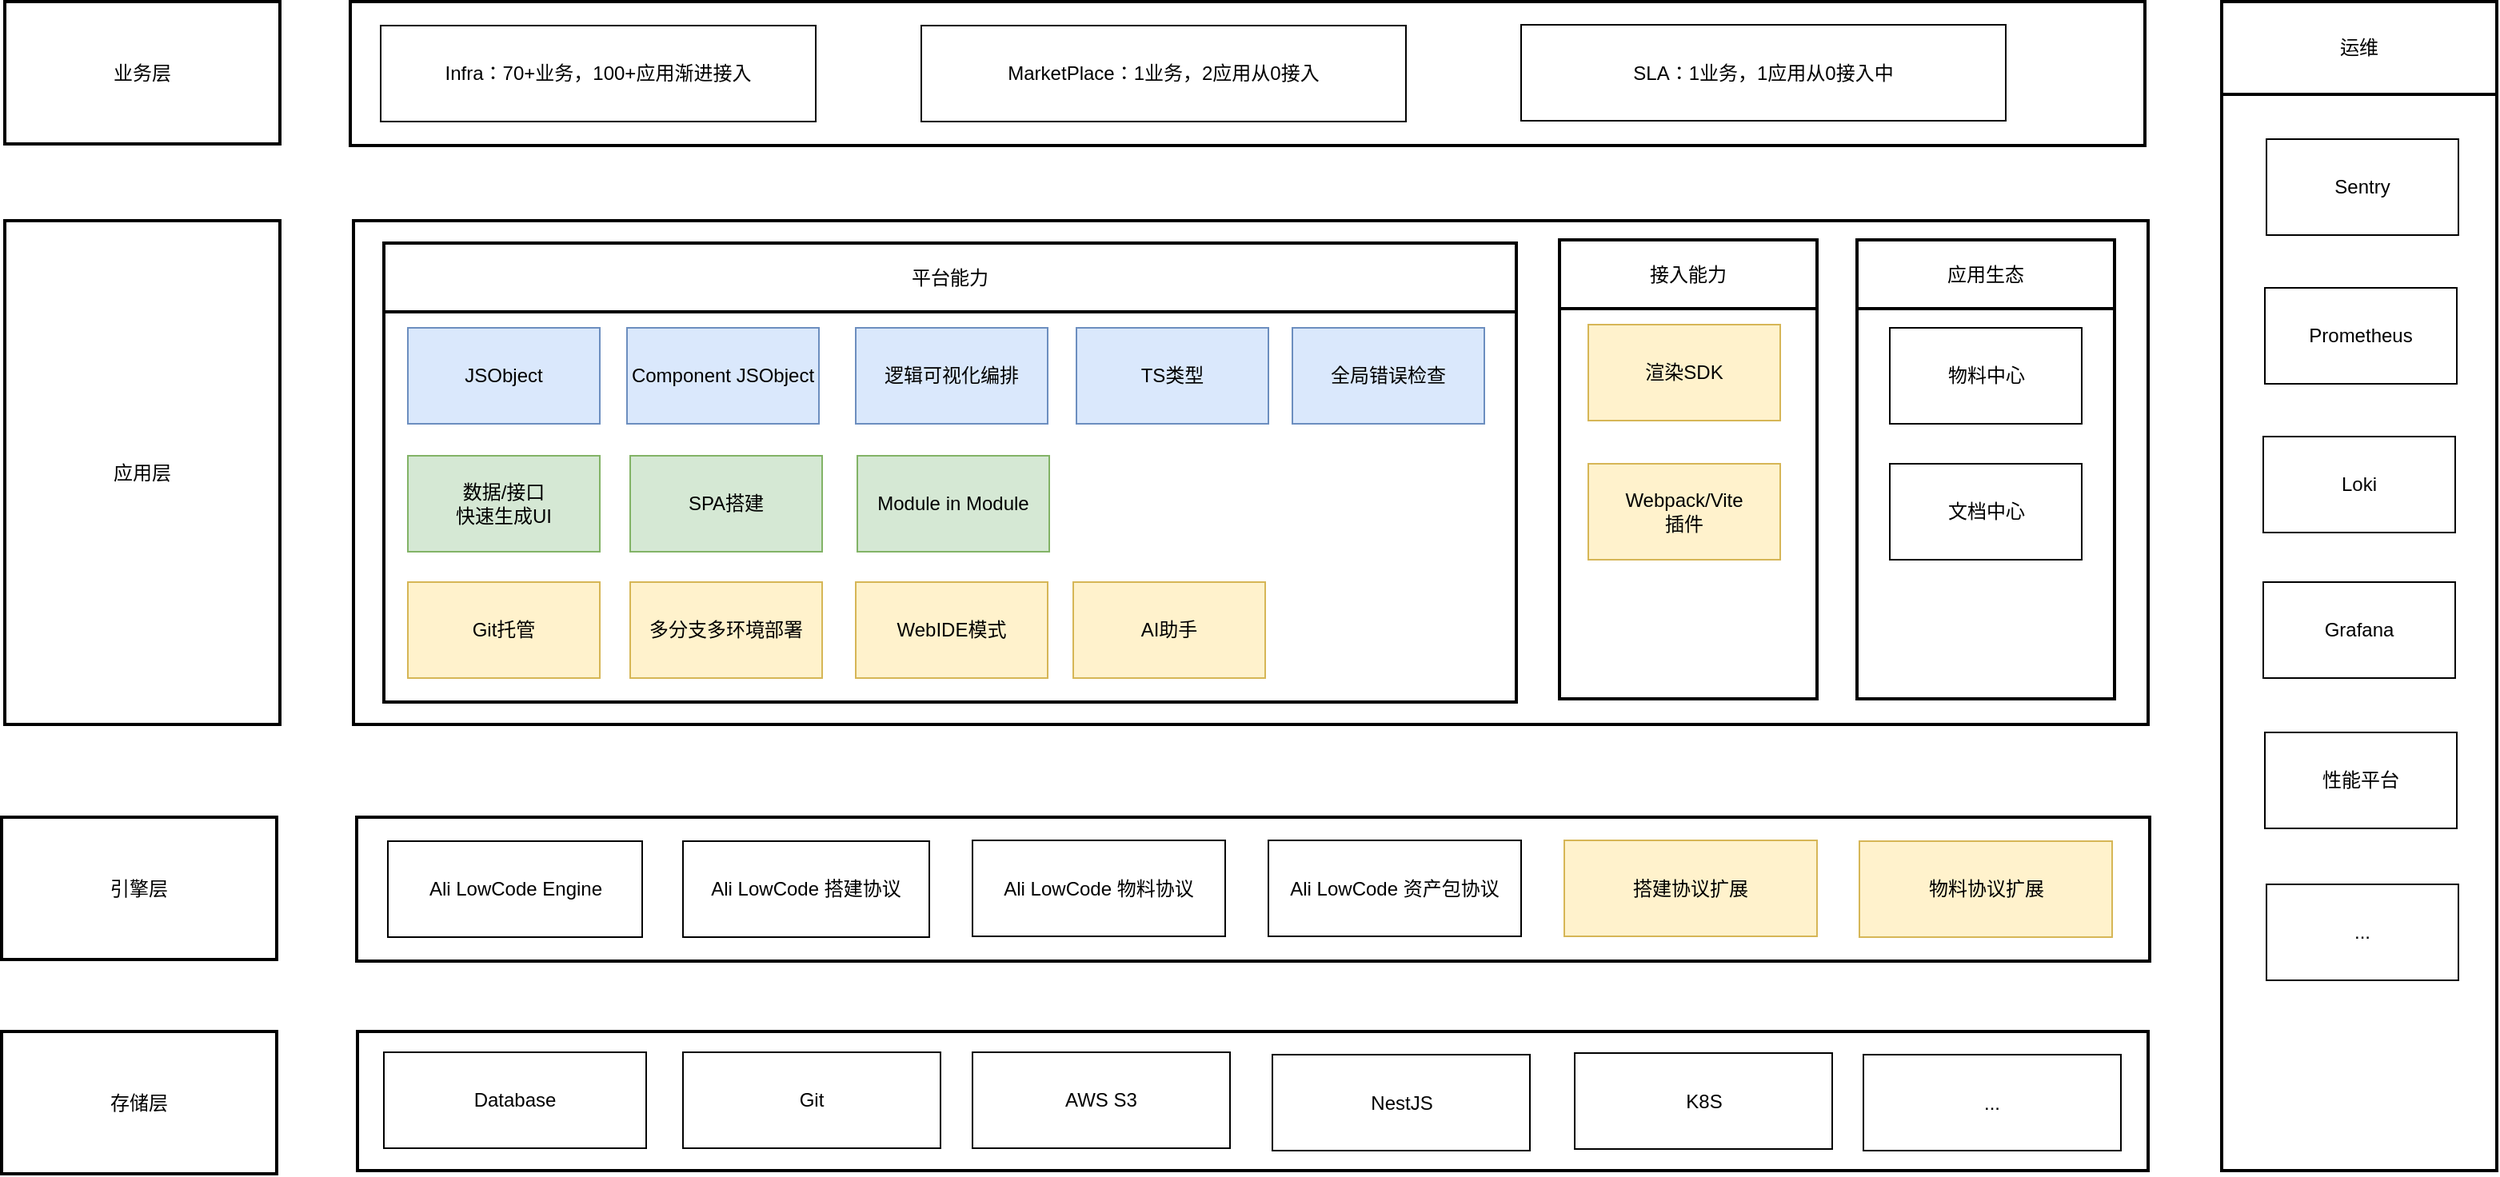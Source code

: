 <mxfile version="28.1.0">
  <diagram name="第 1 页" id="iD8nOiVaI7FNQa0ykPru">
    <mxGraphModel dx="2066" dy="1068" grid="0" gridSize="10" guides="1" tooltips="1" connect="1" arrows="1" fold="1" page="0" pageScale="1" pageWidth="827" pageHeight="1169" math="0" shadow="0">
      <root>
        <mxCell id="0" />
        <mxCell id="1" parent="0" />
        <mxCell id="P6B6IK8A87WF3uyFW7dz-1" value="" style="rounded=0;whiteSpace=wrap;html=1;strokeWidth=2;" parent="1" vertex="1">
          <mxGeometry x="552.5" y="974" width="1119.5" height="87" as="geometry" />
        </mxCell>
        <mxCell id="P6B6IK8A87WF3uyFW7dz-2" value="" style="rounded=0;whiteSpace=wrap;html=1;strokeWidth=2;" parent="1" vertex="1">
          <mxGeometry x="550" y="467" width="1122" height="315" as="geometry" />
        </mxCell>
        <mxCell id="P6B6IK8A87WF3uyFW7dz-3" value="" style="rounded=0;whiteSpace=wrap;html=1;strokeWidth=2;" parent="1" vertex="1">
          <mxGeometry x="552" y="840" width="1121" height="90" as="geometry" />
        </mxCell>
        <mxCell id="P6B6IK8A87WF3uyFW7dz-4" value="Database" style="rounded=0;whiteSpace=wrap;html=1;strokeWidth=1;" parent="1" vertex="1">
          <mxGeometry x="569" y="987" width="164" height="60" as="geometry" />
        </mxCell>
        <mxCell id="P6B6IK8A87WF3uyFW7dz-5" value="Git" style="rounded=0;whiteSpace=wrap;html=1;strokeWidth=1;" parent="1" vertex="1">
          <mxGeometry x="756" y="987" width="161" height="60" as="geometry" />
        </mxCell>
        <mxCell id="P6B6IK8A87WF3uyFW7dz-6" value="AWS S3" style="rounded=0;whiteSpace=wrap;html=1;strokeWidth=1;" parent="1" vertex="1">
          <mxGeometry x="937" y="987" width="161" height="60" as="geometry" />
        </mxCell>
        <mxCell id="P6B6IK8A87WF3uyFW7dz-7" value="NestJS" style="rounded=0;whiteSpace=wrap;html=1;strokeWidth=1;" parent="1" vertex="1">
          <mxGeometry x="1124.5" y="988.5" width="161" height="60" as="geometry" />
        </mxCell>
        <mxCell id="P6B6IK8A87WF3uyFW7dz-8" value="K8S" style="rounded=0;whiteSpace=wrap;html=1;strokeWidth=1;" parent="1" vertex="1">
          <mxGeometry x="1313.5" y="987.5" width="161" height="60" as="geometry" />
        </mxCell>
        <mxCell id="P6B6IK8A87WF3uyFW7dz-9" value="存储层" style="rounded=0;whiteSpace=wrap;html=1;strokeWidth=2;" parent="1" vertex="1">
          <mxGeometry x="330" y="974" width="172" height="89" as="geometry" />
        </mxCell>
        <mxCell id="P6B6IK8A87WF3uyFW7dz-10" value="引擎层" style="rounded=0;whiteSpace=wrap;html=1;strokeWidth=2;" parent="1" vertex="1">
          <mxGeometry x="330" y="840" width="172" height="89" as="geometry" />
        </mxCell>
        <mxCell id="P6B6IK8A87WF3uyFW7dz-11" value="Ali LowCode Engine" style="rounded=0;whiteSpace=wrap;html=1;" parent="1" vertex="1">
          <mxGeometry x="571.5" y="855" width="159" height="60" as="geometry" />
        </mxCell>
        <mxCell id="P6B6IK8A87WF3uyFW7dz-12" value="Ali LowCode 搭建协议" style="rounded=0;whiteSpace=wrap;html=1;" parent="1" vertex="1">
          <mxGeometry x="756" y="855" width="154" height="60" as="geometry" />
        </mxCell>
        <mxCell id="P6B6IK8A87WF3uyFW7dz-13" value="Ali LowCode 物料协议" style="rounded=0;whiteSpace=wrap;html=1;" parent="1" vertex="1">
          <mxGeometry x="937" y="854.5" width="158" height="60" as="geometry" />
        </mxCell>
        <mxCell id="P6B6IK8A87WF3uyFW7dz-14" value="Ali LowCode 资产包协议" style="rounded=0;whiteSpace=wrap;html=1;" parent="1" vertex="1">
          <mxGeometry x="1122" y="854.5" width="158" height="60" as="geometry" />
        </mxCell>
        <mxCell id="P6B6IK8A87WF3uyFW7dz-15" value="搭建协议扩展" style="rounded=0;whiteSpace=wrap;html=1;fillColor=#fff2cc;strokeColor=#d6b656;" parent="1" vertex="1">
          <mxGeometry x="1307" y="854.5" width="158" height="60" as="geometry" />
        </mxCell>
        <mxCell id="P6B6IK8A87WF3uyFW7dz-16" value="物料协议扩展" style="rounded=0;whiteSpace=wrap;html=1;fillColor=#fff2cc;strokeColor=#d6b656;" parent="1" vertex="1">
          <mxGeometry x="1491.5" y="855" width="158" height="60" as="geometry" />
        </mxCell>
        <mxCell id="P6B6IK8A87WF3uyFW7dz-17" value="应用层" style="rounded=0;whiteSpace=wrap;html=1;strokeWidth=2;" parent="1" vertex="1">
          <mxGeometry x="332" y="467" width="172" height="315" as="geometry" />
        </mxCell>
        <mxCell id="P6B6IK8A87WF3uyFW7dz-18" value="..." style="rounded=0;whiteSpace=wrap;html=1;strokeWidth=1;" parent="1" vertex="1">
          <mxGeometry x="1494" y="988.5" width="161" height="60" as="geometry" />
        </mxCell>
        <mxCell id="P6B6IK8A87WF3uyFW7dz-19" value="" style="rounded=0;whiteSpace=wrap;html=1;strokeWidth=2;" parent="1" vertex="1">
          <mxGeometry x="569" y="481" width="708" height="287" as="geometry" />
        </mxCell>
        <mxCell id="P6B6IK8A87WF3uyFW7dz-20" value="平台能力" style="rounded=0;whiteSpace=wrap;html=1;strokeWidth=2;" parent="1" vertex="1">
          <mxGeometry x="569" y="481" width="708" height="43" as="geometry" />
        </mxCell>
        <mxCell id="P6B6IK8A87WF3uyFW7dz-21" value="JSObject" style="rounded=0;whiteSpace=wrap;html=1;fillColor=#dae8fc;strokeColor=#6c8ebf;" parent="1" vertex="1">
          <mxGeometry x="584" y="534" width="120" height="60" as="geometry" />
        </mxCell>
        <mxCell id="P6B6IK8A87WF3uyFW7dz-22" value="Component JSObject" style="rounded=0;whiteSpace=wrap;html=1;fillColor=#dae8fc;strokeColor=#6c8ebf;" parent="1" vertex="1">
          <mxGeometry x="721" y="534" width="120" height="60" as="geometry" />
        </mxCell>
        <mxCell id="P6B6IK8A87WF3uyFW7dz-23" value="TS类型" style="rounded=0;whiteSpace=wrap;html=1;fillColor=#dae8fc;strokeColor=#6c8ebf;" parent="1" vertex="1">
          <mxGeometry x="1002" y="534" width="120" height="60" as="geometry" />
        </mxCell>
        <mxCell id="P6B6IK8A87WF3uyFW7dz-24" value="Git托管" style="rounded=0;whiteSpace=wrap;html=1;fillColor=#fff2cc;strokeColor=#d6b656;" parent="1" vertex="1">
          <mxGeometry x="584" y="693" width="120" height="60" as="geometry" />
        </mxCell>
        <mxCell id="P6B6IK8A87WF3uyFW7dz-25" value="全局错误检查" style="rounded=0;whiteSpace=wrap;html=1;fillColor=#dae8fc;strokeColor=#6c8ebf;" parent="1" vertex="1">
          <mxGeometry x="1137" y="534" width="120" height="60" as="geometry" />
        </mxCell>
        <mxCell id="P6B6IK8A87WF3uyFW7dz-26" value="数据/接口&lt;div&gt;快速生成UI&lt;/div&gt;" style="rounded=0;whiteSpace=wrap;html=1;fillColor=#d5e8d4;strokeColor=#82b366;" parent="1" vertex="1">
          <mxGeometry x="584" y="614" width="120" height="60" as="geometry" />
        </mxCell>
        <mxCell id="P6B6IK8A87WF3uyFW7dz-27" value="多分支多环境部署" style="rounded=0;whiteSpace=wrap;html=1;fillColor=#fff2cc;strokeColor=#d6b656;" parent="1" vertex="1">
          <mxGeometry x="723" y="693" width="120" height="60" as="geometry" />
        </mxCell>
        <mxCell id="P6B6IK8A87WF3uyFW7dz-28" value="" style="rounded=0;whiteSpace=wrap;html=1;strokeWidth=2;" parent="1" vertex="1">
          <mxGeometry x="1304" y="479" width="161" height="287" as="geometry" />
        </mxCell>
        <mxCell id="P6B6IK8A87WF3uyFW7dz-29" value="接入能力" style="rounded=0;whiteSpace=wrap;html=1;strokeWidth=2;" parent="1" vertex="1">
          <mxGeometry x="1304" y="479" width="161" height="43" as="geometry" />
        </mxCell>
        <mxCell id="P6B6IK8A87WF3uyFW7dz-30" value="逻辑可视化编排" style="rounded=0;whiteSpace=wrap;html=1;fillColor=#dae8fc;strokeColor=#6c8ebf;" parent="1" vertex="1">
          <mxGeometry x="864" y="534" width="120" height="60" as="geometry" />
        </mxCell>
        <mxCell id="P6B6IK8A87WF3uyFW7dz-31" value="WebIDE模式" style="rounded=0;whiteSpace=wrap;html=1;fillColor=#fff2cc;strokeColor=#d6b656;" parent="1" vertex="1">
          <mxGeometry x="864" y="693" width="120" height="60" as="geometry" />
        </mxCell>
        <mxCell id="P6B6IK8A87WF3uyFW7dz-32" value="渲染SDK" style="rounded=0;whiteSpace=wrap;html=1;fillColor=#fff2cc;strokeColor=#d6b656;" parent="1" vertex="1">
          <mxGeometry x="1322" y="532" width="120" height="60" as="geometry" />
        </mxCell>
        <mxCell id="P6B6IK8A87WF3uyFW7dz-33" value="Webpack/Vite&lt;div&gt;插件&lt;/div&gt;" style="rounded=0;whiteSpace=wrap;html=1;fillColor=#fff2cc;strokeColor=#d6b656;" parent="1" vertex="1">
          <mxGeometry x="1322" y="619" width="120" height="60" as="geometry" />
        </mxCell>
        <mxCell id="P6B6IK8A87WF3uyFW7dz-34" value="Module in Module" style="rounded=0;whiteSpace=wrap;html=1;fillColor=#d5e8d4;strokeColor=#82b366;" parent="1" vertex="1">
          <mxGeometry x="865" y="614" width="120" height="60" as="geometry" />
        </mxCell>
        <mxCell id="P6B6IK8A87WF3uyFW7dz-35" value="SPA搭建" style="rounded=0;whiteSpace=wrap;html=1;fillColor=#d5e8d4;strokeColor=#82b366;" parent="1" vertex="1">
          <mxGeometry x="723" y="614" width="120" height="60" as="geometry" />
        </mxCell>
        <mxCell id="P6B6IK8A87WF3uyFW7dz-36" value="" style="rounded=0;whiteSpace=wrap;html=1;strokeWidth=2;" parent="1" vertex="1">
          <mxGeometry x="1490" y="479" width="161" height="287" as="geometry" />
        </mxCell>
        <mxCell id="P6B6IK8A87WF3uyFW7dz-37" value="应用生态" style="rounded=0;whiteSpace=wrap;html=1;strokeWidth=2;" parent="1" vertex="1">
          <mxGeometry x="1490" y="479" width="161" height="43" as="geometry" />
        </mxCell>
        <mxCell id="P6B6IK8A87WF3uyFW7dz-38" value="物料中心" style="rounded=0;whiteSpace=wrap;html=1;" parent="1" vertex="1">
          <mxGeometry x="1510.5" y="534" width="120" height="60" as="geometry" />
        </mxCell>
        <mxCell id="P6B6IK8A87WF3uyFW7dz-39" value="文档中心" style="rounded=0;whiteSpace=wrap;html=1;" parent="1" vertex="1">
          <mxGeometry x="1510.5" y="619" width="120" height="60" as="geometry" />
        </mxCell>
        <mxCell id="P6B6IK8A87WF3uyFW7dz-40" value="业务层" style="rounded=0;whiteSpace=wrap;html=1;strokeWidth=2;" parent="1" vertex="1">
          <mxGeometry x="332" y="330" width="172" height="89" as="geometry" />
        </mxCell>
        <mxCell id="P6B6IK8A87WF3uyFW7dz-41" value="" style="rounded=0;whiteSpace=wrap;html=1;strokeWidth=2;" parent="1" vertex="1">
          <mxGeometry x="548" y="330" width="1122" height="90" as="geometry" />
        </mxCell>
        <mxCell id="P6B6IK8A87WF3uyFW7dz-42" value="Infra：70+业务，100+应用渐进接入" style="rounded=0;whiteSpace=wrap;html=1;" parent="1" vertex="1">
          <mxGeometry x="567" y="345" width="272" height="60" as="geometry" />
        </mxCell>
        <mxCell id="P6B6IK8A87WF3uyFW7dz-43" value="MarketPlace：1业务，2应用从0接入" style="rounded=0;whiteSpace=wrap;html=1;" parent="1" vertex="1">
          <mxGeometry x="905" y="345" width="303" height="60" as="geometry" />
        </mxCell>
        <mxCell id="P6B6IK8A87WF3uyFW7dz-44" value="SLA：1业务，1应用从0接入中" style="rounded=0;whiteSpace=wrap;html=1;" parent="1" vertex="1">
          <mxGeometry x="1280" y="344.5" width="303" height="60" as="geometry" />
        </mxCell>
        <mxCell id="P6B6IK8A87WF3uyFW7dz-45" value="" style="rounded=0;whiteSpace=wrap;html=1;strokeWidth=2;" parent="1" vertex="1">
          <mxGeometry x="1718" y="330" width="172" height="731" as="geometry" />
        </mxCell>
        <mxCell id="P6B6IK8A87WF3uyFW7dz-46" value="运维" style="rounded=0;whiteSpace=wrap;html=1;strokeWidth=2;" parent="1" vertex="1">
          <mxGeometry x="1718" y="330" width="172" height="58" as="geometry" />
        </mxCell>
        <mxCell id="P6B6IK8A87WF3uyFW7dz-47" value="Sentry" style="rounded=0;whiteSpace=wrap;html=1;" parent="1" vertex="1">
          <mxGeometry x="1746" y="416" width="120" height="60" as="geometry" />
        </mxCell>
        <mxCell id="P6B6IK8A87WF3uyFW7dz-48" value="Prometheus" style="rounded=0;whiteSpace=wrap;html=1;" parent="1" vertex="1">
          <mxGeometry x="1745" y="509" width="120" height="60" as="geometry" />
        </mxCell>
        <mxCell id="P6B6IK8A87WF3uyFW7dz-49" value="Loki" style="rounded=0;whiteSpace=wrap;html=1;" parent="1" vertex="1">
          <mxGeometry x="1744" y="602" width="120" height="60" as="geometry" />
        </mxCell>
        <mxCell id="P6B6IK8A87WF3uyFW7dz-50" value="Grafana" style="rounded=0;whiteSpace=wrap;html=1;" parent="1" vertex="1">
          <mxGeometry x="1744" y="693" width="120" height="60" as="geometry" />
        </mxCell>
        <mxCell id="P6B6IK8A87WF3uyFW7dz-51" value="性能平台" style="rounded=0;whiteSpace=wrap;html=1;" parent="1" vertex="1">
          <mxGeometry x="1745" y="787" width="120" height="60" as="geometry" />
        </mxCell>
        <mxCell id="P6B6IK8A87WF3uyFW7dz-52" value="..." style="rounded=0;whiteSpace=wrap;html=1;" parent="1" vertex="1">
          <mxGeometry x="1746" y="882" width="120" height="60" as="geometry" />
        </mxCell>
        <mxCell id="P6B6IK8A87WF3uyFW7dz-53" value="AI助手" style="rounded=0;whiteSpace=wrap;html=1;fillColor=#fff2cc;strokeColor=#d6b656;" parent="1" vertex="1">
          <mxGeometry x="1000" y="693" width="120" height="60" as="geometry" />
        </mxCell>
      </root>
    </mxGraphModel>
  </diagram>
</mxfile>
